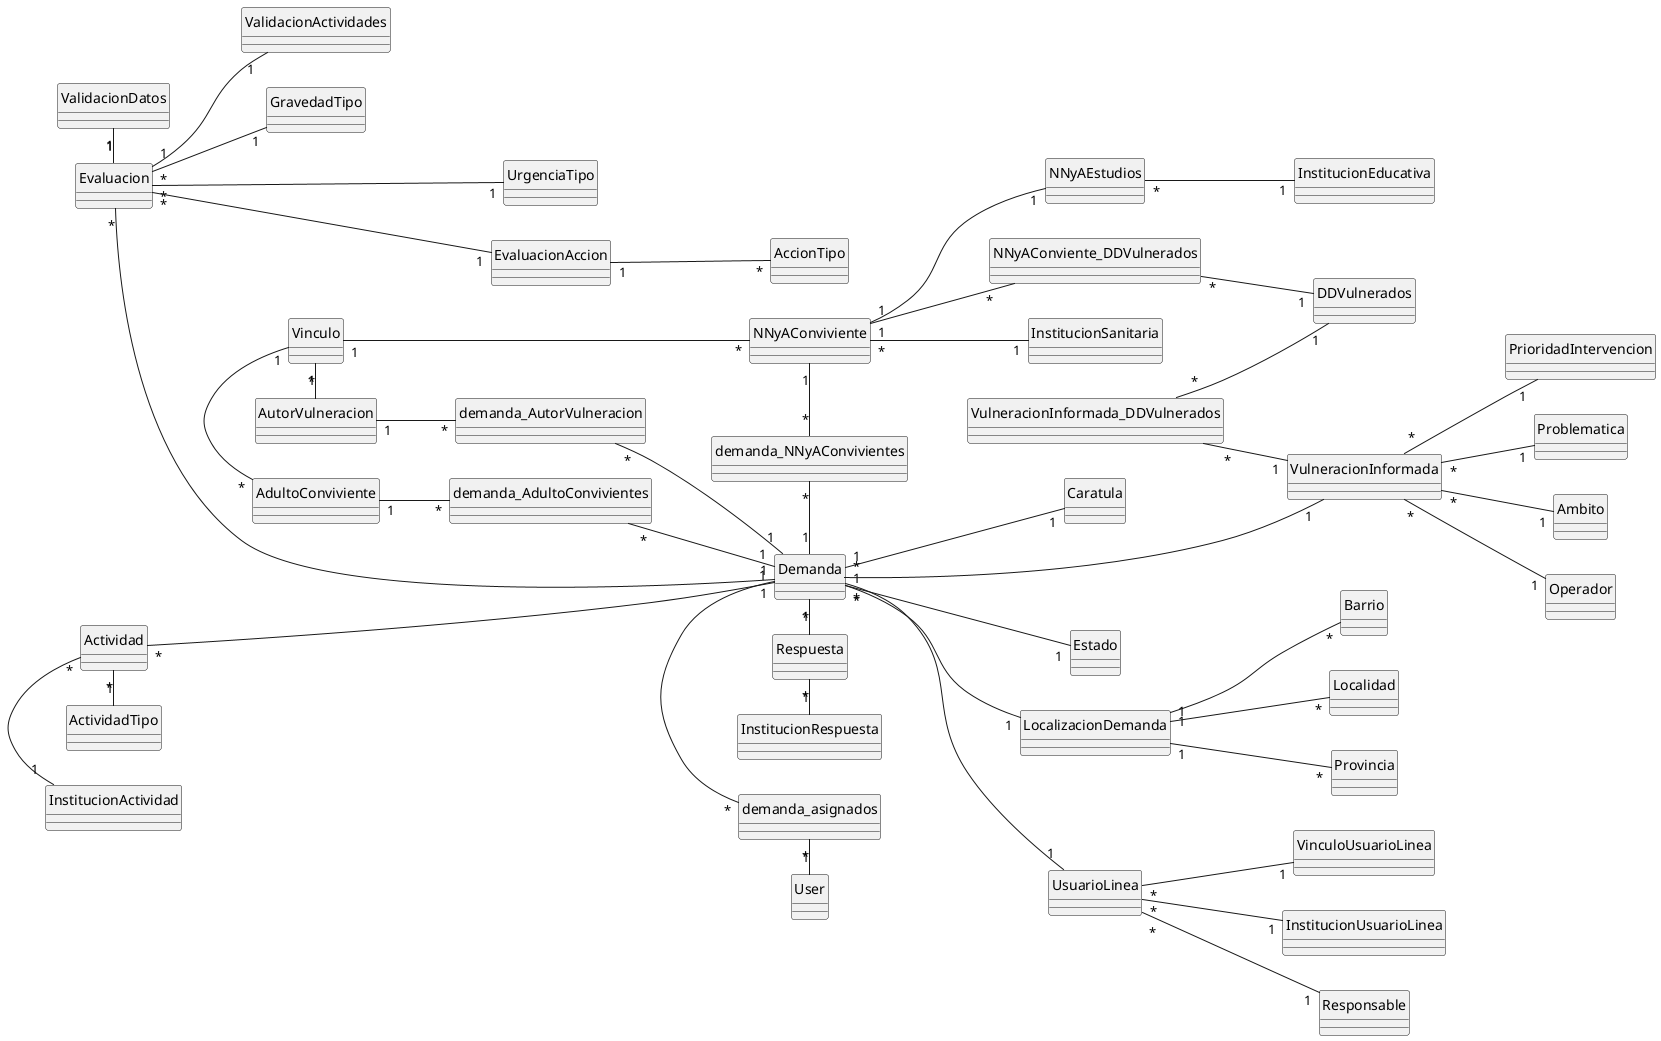 "@startuml just_entities_relationship"

' !define ENTITY
!define PRIMARY_KEY(x) <b><color:blue>x</color></b>
!define FOREIGN_KEY(x) <color:green>x</color>

hide circle
left to right direction

' ---> Demanda parent relationship
demanda_asignados "*" - "1" User
Demanda "1" - "*" demanda_asignados
Demanda "1" -- "1" Caratula
Demanda "*" -- "1" Estado  

Demanda "1" -- "1" LocalizacionDemanda
LocalizacionDemanda "1" -- "*" Barrio
LocalizacionDemanda "1" -- "*" Localidad
LocalizacionDemanda "1" -- "*" Provincia

demanda_NNyAConvivientes "*" - "1" Demanda
NNyAConviviente "1" - "*" demanda_NNyAConvivientes
NNyAConviviente "1" -- "*" NNyAConviente_DDVulnerados
NNyAConviente_DDVulnerados "*" -- "1" DDVulnerados
NNyAConviviente "1" -- "1" NNyAEstudios
NNyAEstudios "*" -- "1" InstitucionEducativa
NNyAConviviente "*" -- "1" InstitucionSanitaria
Vinculo "1" --- "*" NNyAConviviente

demanda_AdultoConvivientes "*" -- "1" Demanda
AdultoConviviente "1" -- "*" demanda_AdultoConvivientes
Vinculo "1" - "*" AdultoConviviente

demanda_AutorVulneracion "*" -- "1" Demanda
AutorVulneracion "1" -- "*" demanda_AutorVulneracion
Vinculo "1" - "*" AutorVulneracion

Demanda "*" -- "1" UsuarioLinea
UsuarioLinea "*" -- "1" VinculoUsuarioLinea
UsuarioLinea "*" -- "1" InstitucionUsuarioLinea
UsuarioLinea "*" -- "1" Responsable

Demanda "*" --- "1" VulneracionInformada
VulneracionInformada_DDVulnerados "*" -- "1" VulneracionInformada
VulneracionInformada_DDVulnerados "*" -- "1" DDVulnerados
VulneracionInformada "*" -- "1" PrioridadIntervencion
VulneracionInformada "*" -- "1" Problematica
VulneracionInformada "*" -- "1" Ambito
VulneracionInformada "*" -- "1" Operador
' Demanda parent relationship  <---

' ---> Demanda Child Relationship (Actividad + Evaluacion + Respuesta)
Actividad "*" ---- "1" Demanda
Actividad "*" - "1" ActividadTipo
Actividad "*" - "1" InstitucionActividad

Respuesta "*" -left- "1" Demanda
Respuesta "*" - "1" InstitucionRespuesta

Evaluacion "*" --down-- "1" Demanda
Evaluacion "1" -left- "1" ValidacionDatos
Evaluacion "1" -- "1" ValidacionActividades
Evaluacion "*" -- "1" GravedadTipo
Evaluacion "*" --- "1" UrgenciaTipo

Evaluacion "*" --- "1" EvaluacionAccion
EvaluacionAccion "1" --"*" AccionTipo


@enduml


' entity Company {
'     + PRIMARY_KEY(id)
'     --
'     attr: type
'     --
'     FOREIGN_KEY(Sectional) (null True)
'     --
'     method()
' }

